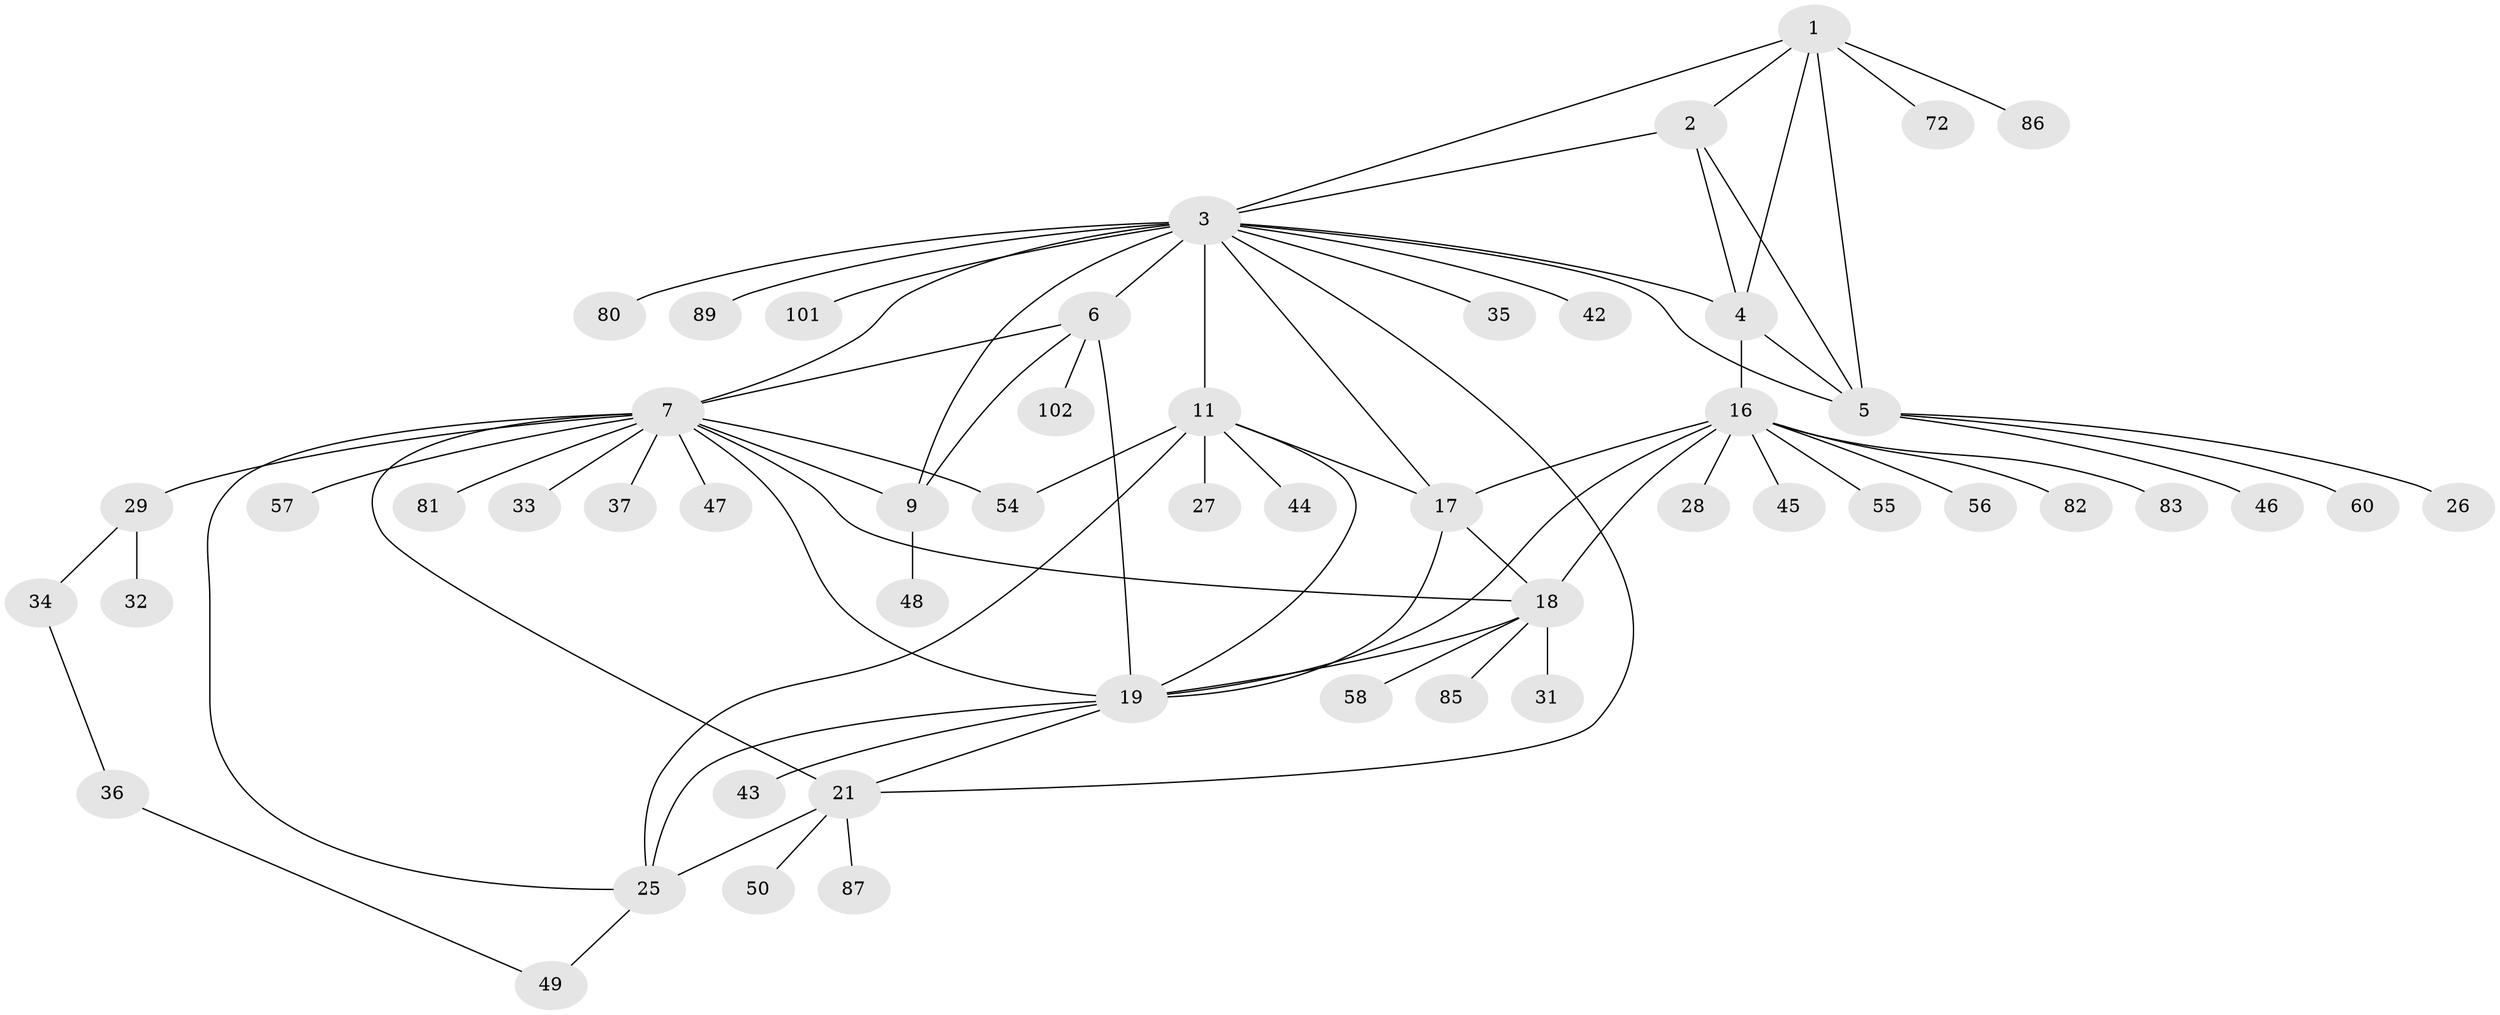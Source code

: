 // original degree distribution, {6: 0.038461538461538464, 7: 0.038461538461538464, 9: 0.028846153846153848, 5: 0.028846153846153848, 8: 0.0673076923076923, 11: 0.019230769230769232, 10: 0.009615384615384616, 4: 0.019230769230769232, 1: 0.5865384615384616, 3: 0.04807692307692308, 2: 0.11538461538461539}
// Generated by graph-tools (version 1.1) at 2025/16/03/09/25 04:16:09]
// undirected, 52 vertices, 76 edges
graph export_dot {
graph [start="1"]
  node [color=gray90,style=filled];
  1;
  2 [super="+94+70+53"];
  3 [super="+8"];
  4;
  5;
  6 [super="+63+99+59+52"];
  7 [super="+22+93+79"];
  9;
  11 [super="+64+12+88+84+30+14"];
  16;
  17 [super="+40+73+92+41"];
  18 [super="+20"];
  19 [super="+23+39"];
  21 [super="+24+98+75+77"];
  25 [super="+76"];
  26;
  27;
  28;
  29;
  31;
  32;
  33 [super="+69+97+104"];
  34;
  35;
  36;
  37;
  42;
  43;
  44;
  45;
  46;
  47;
  48;
  49;
  50;
  54 [super="+71"];
  55;
  56 [super="+66"];
  57;
  58 [super="+95"];
  60;
  72;
  80;
  81 [super="+103"];
  82;
  83;
  85;
  86;
  87;
  89;
  101;
  102;
  1 -- 2;
  1 -- 3;
  1 -- 4;
  1 -- 5;
  1 -- 72;
  1 -- 86;
  2 -- 3;
  2 -- 4;
  2 -- 5;
  3 -- 4;
  3 -- 5;
  3 -- 89;
  3 -- 21;
  3 -- 11 [weight=3];
  3 -- 35;
  3 -- 101;
  3 -- 6 [weight=2];
  3 -- 7 [weight=2];
  3 -- 9 [weight=2];
  3 -- 42;
  3 -- 80;
  3 -- 17;
  4 -- 5;
  4 -- 16;
  5 -- 26;
  5 -- 46;
  5 -- 60;
  6 -- 7;
  6 -- 9;
  6 -- 102;
  6 -- 19;
  7 -- 9;
  7 -- 18;
  7 -- 29;
  7 -- 33;
  7 -- 37;
  7 -- 47;
  7 -- 81;
  7 -- 21 [weight=2];
  7 -- 25;
  7 -- 57;
  7 -- 54;
  7 -- 19;
  9 -- 48;
  11 -- 25;
  11 -- 44;
  11 -- 17;
  11 -- 19;
  11 -- 54;
  11 -- 27;
  16 -- 17;
  16 -- 18 [weight=2];
  16 -- 19;
  16 -- 28;
  16 -- 45;
  16 -- 55;
  16 -- 56;
  16 -- 82;
  16 -- 83;
  17 -- 18 [weight=2];
  17 -- 19;
  18 -- 19 [weight=2];
  18 -- 31;
  18 -- 58;
  18 -- 85;
  19 -- 21 [weight=2];
  19 -- 25;
  19 -- 43;
  21 -- 25 [weight=2];
  21 -- 50;
  21 -- 87;
  25 -- 49;
  29 -- 32;
  29 -- 34;
  34 -- 36;
  36 -- 49;
}
